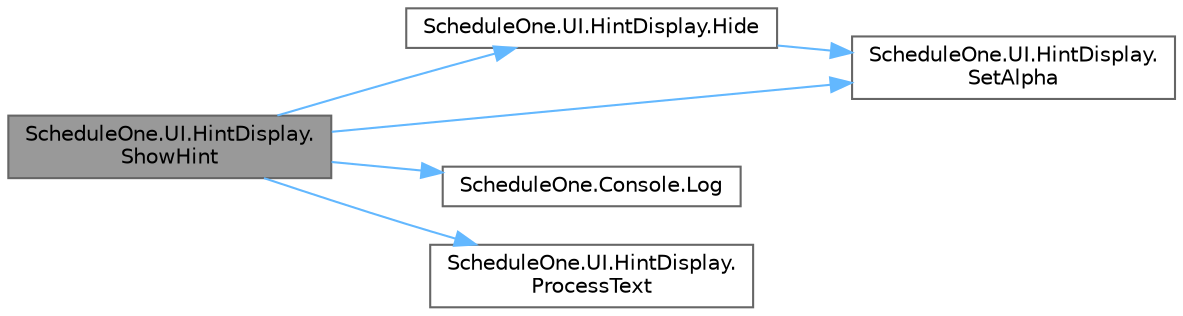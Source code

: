 digraph "ScheduleOne.UI.HintDisplay.ShowHint"
{
 // LATEX_PDF_SIZE
  bgcolor="transparent";
  edge [fontname=Helvetica,fontsize=10,labelfontname=Helvetica,labelfontsize=10];
  node [fontname=Helvetica,fontsize=10,shape=box,height=0.2,width=0.4];
  rankdir="LR";
  Node1 [id="Node000001",label="ScheduleOne.UI.HintDisplay.\lShowHint",height=0.2,width=0.4,color="gray40", fillcolor="grey60", style="filled", fontcolor="black",tooltip=" "];
  Node1 -> Node2 [id="edge1_Node000001_Node000002",color="steelblue1",style="solid",tooltip=" "];
  Node2 [id="Node000002",label="ScheduleOne.UI.HintDisplay.Hide",height=0.2,width=0.4,color="grey40", fillcolor="white", style="filled",URL="$class_schedule_one_1_1_u_i_1_1_hint_display.html#a505f002a0429d9fbdea1eab3a4748a73",tooltip=" "];
  Node2 -> Node3 [id="edge2_Node000002_Node000003",color="steelblue1",style="solid",tooltip=" "];
  Node3 [id="Node000003",label="ScheduleOne.UI.HintDisplay.\lSetAlpha",height=0.2,width=0.4,color="grey40", fillcolor="white", style="filled",URL="$class_schedule_one_1_1_u_i_1_1_hint_display.html#ab698b79614a45ca8fc964f4a0f72a6a2",tooltip=" "];
  Node1 -> Node4 [id="edge3_Node000001_Node000004",color="steelblue1",style="solid",tooltip=" "];
  Node4 [id="Node000004",label="ScheduleOne.Console.Log",height=0.2,width=0.4,color="grey40", fillcolor="white", style="filled",URL="$class_schedule_one_1_1_console.html#afb218907244d12f7d08b1c1831fa1f8c",tooltip=" "];
  Node1 -> Node5 [id="edge4_Node000001_Node000005",color="steelblue1",style="solid",tooltip=" "];
  Node5 [id="Node000005",label="ScheduleOne.UI.HintDisplay.\lProcessText",height=0.2,width=0.4,color="grey40", fillcolor="white", style="filled",URL="$class_schedule_one_1_1_u_i_1_1_hint_display.html#a41a31764c8a546a8cb8ac8ac51e8c467",tooltip=" "];
  Node1 -> Node3 [id="edge5_Node000001_Node000003",color="steelblue1",style="solid",tooltip=" "];
}
